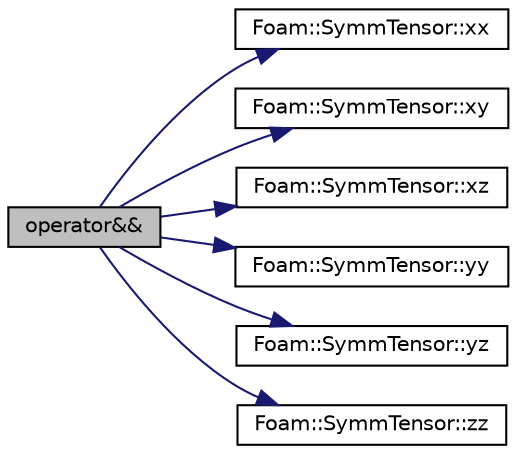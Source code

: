 digraph "operator&amp;&amp;"
{
  bgcolor="transparent";
  edge [fontname="Helvetica",fontsize="10",labelfontname="Helvetica",labelfontsize="10"];
  node [fontname="Helvetica",fontsize="10",shape=record];
  rankdir="LR";
  Node1 [label="operator&&",height=0.2,width=0.4,color="black", fillcolor="grey75", style="filled", fontcolor="black"];
  Node1 -> Node2 [color="midnightblue",fontsize="10",style="solid",fontname="Helvetica"];
  Node2 [label="Foam::SymmTensor::xx",height=0.2,width=0.4,color="black",URL="$a02628.html#adefeff2f0e457c0e62a5e9d1292e3569"];
  Node1 -> Node3 [color="midnightblue",fontsize="10",style="solid",fontname="Helvetica"];
  Node3 [label="Foam::SymmTensor::xy",height=0.2,width=0.4,color="black",URL="$a02628.html#a9eba447e6738c78e6b0694c15b09236e"];
  Node1 -> Node4 [color="midnightblue",fontsize="10",style="solid",fontname="Helvetica"];
  Node4 [label="Foam::SymmTensor::xz",height=0.2,width=0.4,color="black",URL="$a02628.html#a217bb40fe6bbc4fd0d1f61fb1585d47e"];
  Node1 -> Node5 [color="midnightblue",fontsize="10",style="solid",fontname="Helvetica"];
  Node5 [label="Foam::SymmTensor::yy",height=0.2,width=0.4,color="black",URL="$a02628.html#a1fabd792063b2f2c0c53693512a5baeb"];
  Node1 -> Node6 [color="midnightblue",fontsize="10",style="solid",fontname="Helvetica"];
  Node6 [label="Foam::SymmTensor::yz",height=0.2,width=0.4,color="black",URL="$a02628.html#aded7c943a25c96a9b28f63116b1060c8"];
  Node1 -> Node7 [color="midnightblue",fontsize="10",style="solid",fontname="Helvetica"];
  Node7 [label="Foam::SymmTensor::zz",height=0.2,width=0.4,color="black",URL="$a02628.html#ad557e07a1361f2a9875b25deead0beb8"];
}
